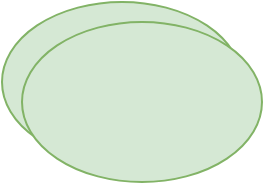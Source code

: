 <mxfile version="24.5.4" type="github">
  <diagram name="Página-1" id="8SId0abtVIQ0vbXEzV0y">
    <mxGraphModel dx="794" dy="386" grid="1" gridSize="10" guides="1" tooltips="1" connect="1" arrows="1" fold="1" page="1" pageScale="1" pageWidth="827" pageHeight="1169" math="0" shadow="0">
      <root>
        <mxCell id="0" />
        <mxCell id="1" parent="0" />
        <mxCell id="Tit78uWnbgsEBK8rq4je-1" value="" style="ellipse;whiteSpace=wrap;html=1;fillColor=#d5e8d4;strokeColor=#82b366;" vertex="1" parent="1">
          <mxGeometry x="180" y="140" width="120" height="80" as="geometry" />
        </mxCell>
        <mxCell id="Tit78uWnbgsEBK8rq4je-10" value="" style="ellipse;whiteSpace=wrap;html=1;fillColor=#d5e8d4;strokeColor=#82b366;" vertex="1" parent="1">
          <mxGeometry x="190" y="150" width="120" height="80" as="geometry" />
        </mxCell>
      </root>
    </mxGraphModel>
  </diagram>
</mxfile>
